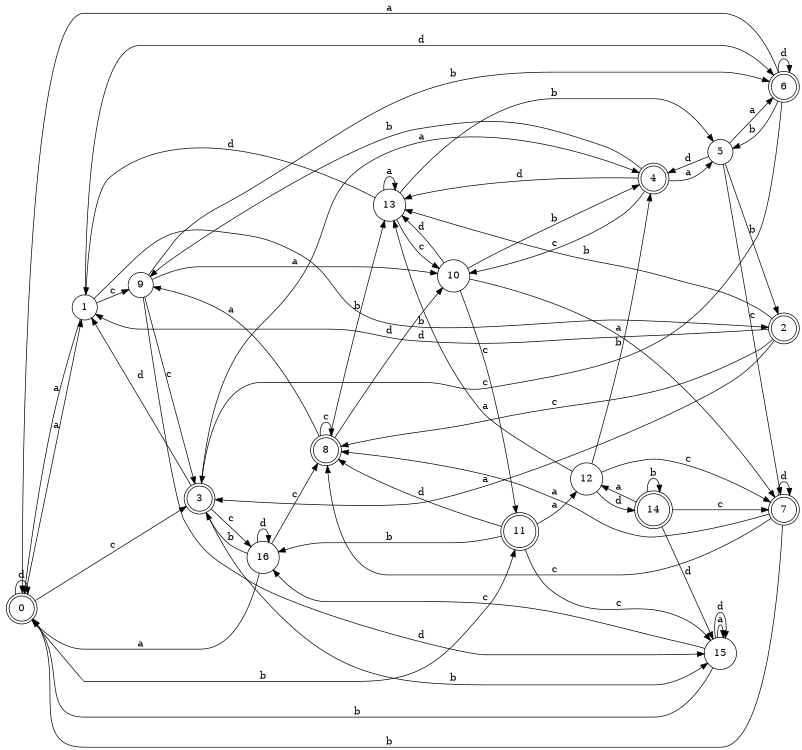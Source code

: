 digraph n14_7 {
__start0 [label="" shape="none"];

rankdir=LR;
size="8,5";

s0 [style="rounded,filled", color="black", fillcolor="white" shape="doublecircle", label="0"];
s1 [style="filled", color="black", fillcolor="white" shape="circle", label="1"];
s2 [style="rounded,filled", color="black", fillcolor="white" shape="doublecircle", label="2"];
s3 [style="rounded,filled", color="black", fillcolor="white" shape="doublecircle", label="3"];
s4 [style="rounded,filled", color="black", fillcolor="white" shape="doublecircle", label="4"];
s5 [style="filled", color="black", fillcolor="white" shape="circle", label="5"];
s6 [style="rounded,filled", color="black", fillcolor="white" shape="doublecircle", label="6"];
s7 [style="rounded,filled", color="black", fillcolor="white" shape="doublecircle", label="7"];
s8 [style="rounded,filled", color="black", fillcolor="white" shape="doublecircle", label="8"];
s9 [style="filled", color="black", fillcolor="white" shape="circle", label="9"];
s10 [style="filled", color="black", fillcolor="white" shape="circle", label="10"];
s11 [style="rounded,filled", color="black", fillcolor="white" shape="doublecircle", label="11"];
s12 [style="filled", color="black", fillcolor="white" shape="circle", label="12"];
s13 [style="filled", color="black", fillcolor="white" shape="circle", label="13"];
s14 [style="rounded,filled", color="black", fillcolor="white" shape="doublecircle", label="14"];
s15 [style="filled", color="black", fillcolor="white" shape="circle", label="15"];
s16 [style="filled", color="black", fillcolor="white" shape="circle", label="16"];
s0 -> s1 [label="a"];
s0 -> s11 [label="b"];
s0 -> s3 [label="c"];
s0 -> s0 [label="d"];
s1 -> s0 [label="a"];
s1 -> s2 [label="b"];
s1 -> s9 [label="c"];
s1 -> s6 [label="d"];
s2 -> s3 [label="a"];
s2 -> s13 [label="b"];
s2 -> s8 [label="c"];
s2 -> s1 [label="d"];
s3 -> s4 [label="a"];
s3 -> s15 [label="b"];
s3 -> s16 [label="c"];
s3 -> s1 [label="d"];
s4 -> s5 [label="a"];
s4 -> s9 [label="b"];
s4 -> s10 [label="c"];
s4 -> s13 [label="d"];
s5 -> s6 [label="a"];
s5 -> s2 [label="b"];
s5 -> s7 [label="c"];
s5 -> s4 [label="d"];
s6 -> s0 [label="a"];
s6 -> s5 [label="b"];
s6 -> s3 [label="c"];
s6 -> s6 [label="d"];
s7 -> s8 [label="a"];
s7 -> s0 [label="b"];
s7 -> s8 [label="c"];
s7 -> s7 [label="d"];
s8 -> s9 [label="a"];
s8 -> s13 [label="b"];
s8 -> s8 [label="c"];
s8 -> s10 [label="d"];
s9 -> s10 [label="a"];
s9 -> s6 [label="b"];
s9 -> s3 [label="c"];
s9 -> s15 [label="d"];
s10 -> s7 [label="a"];
s10 -> s4 [label="b"];
s10 -> s11 [label="c"];
s10 -> s13 [label="d"];
s11 -> s12 [label="a"];
s11 -> s16 [label="b"];
s11 -> s15 [label="c"];
s11 -> s8 [label="d"];
s12 -> s13 [label="a"];
s12 -> s4 [label="b"];
s12 -> s7 [label="c"];
s12 -> s14 [label="d"];
s13 -> s13 [label="a"];
s13 -> s5 [label="b"];
s13 -> s10 [label="c"];
s13 -> s1 [label="d"];
s14 -> s12 [label="a"];
s14 -> s14 [label="b"];
s14 -> s7 [label="c"];
s14 -> s15 [label="d"];
s15 -> s15 [label="a"];
s15 -> s0 [label="b"];
s15 -> s16 [label="c"];
s15 -> s15 [label="d"];
s16 -> s0 [label="a"];
s16 -> s3 [label="b"];
s16 -> s8 [label="c"];
s16 -> s16 [label="d"];

}